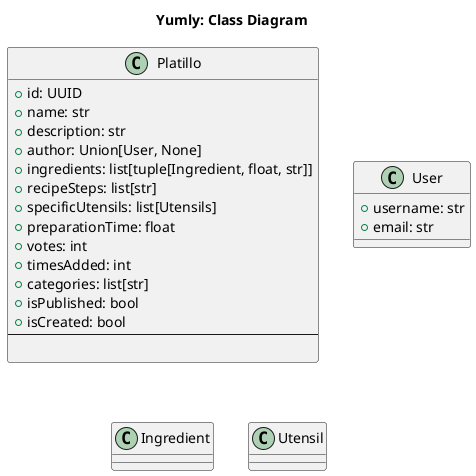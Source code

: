 @startuml yumlyClassDiagram

title Yumly: Class Diagram

class Platillo {
    + id: UUID
    + name: str
    + description: str
    + author: Union[User, None]
    + ingredients: list[tuple[Ingredient, float, str]]
    + recipeSteps: list[str]
    + specificUtensils: list[Utensils]
    + preparationTime: float
    + votes: int
    + timesAdded: int
    + categories: list[str]
    + isPublished: bool
    + isCreated: bool
    ---
    
}

class User {
    +username: str
    +email: str
}

class Ingredient {

}

class Utensil {

}


@enduml